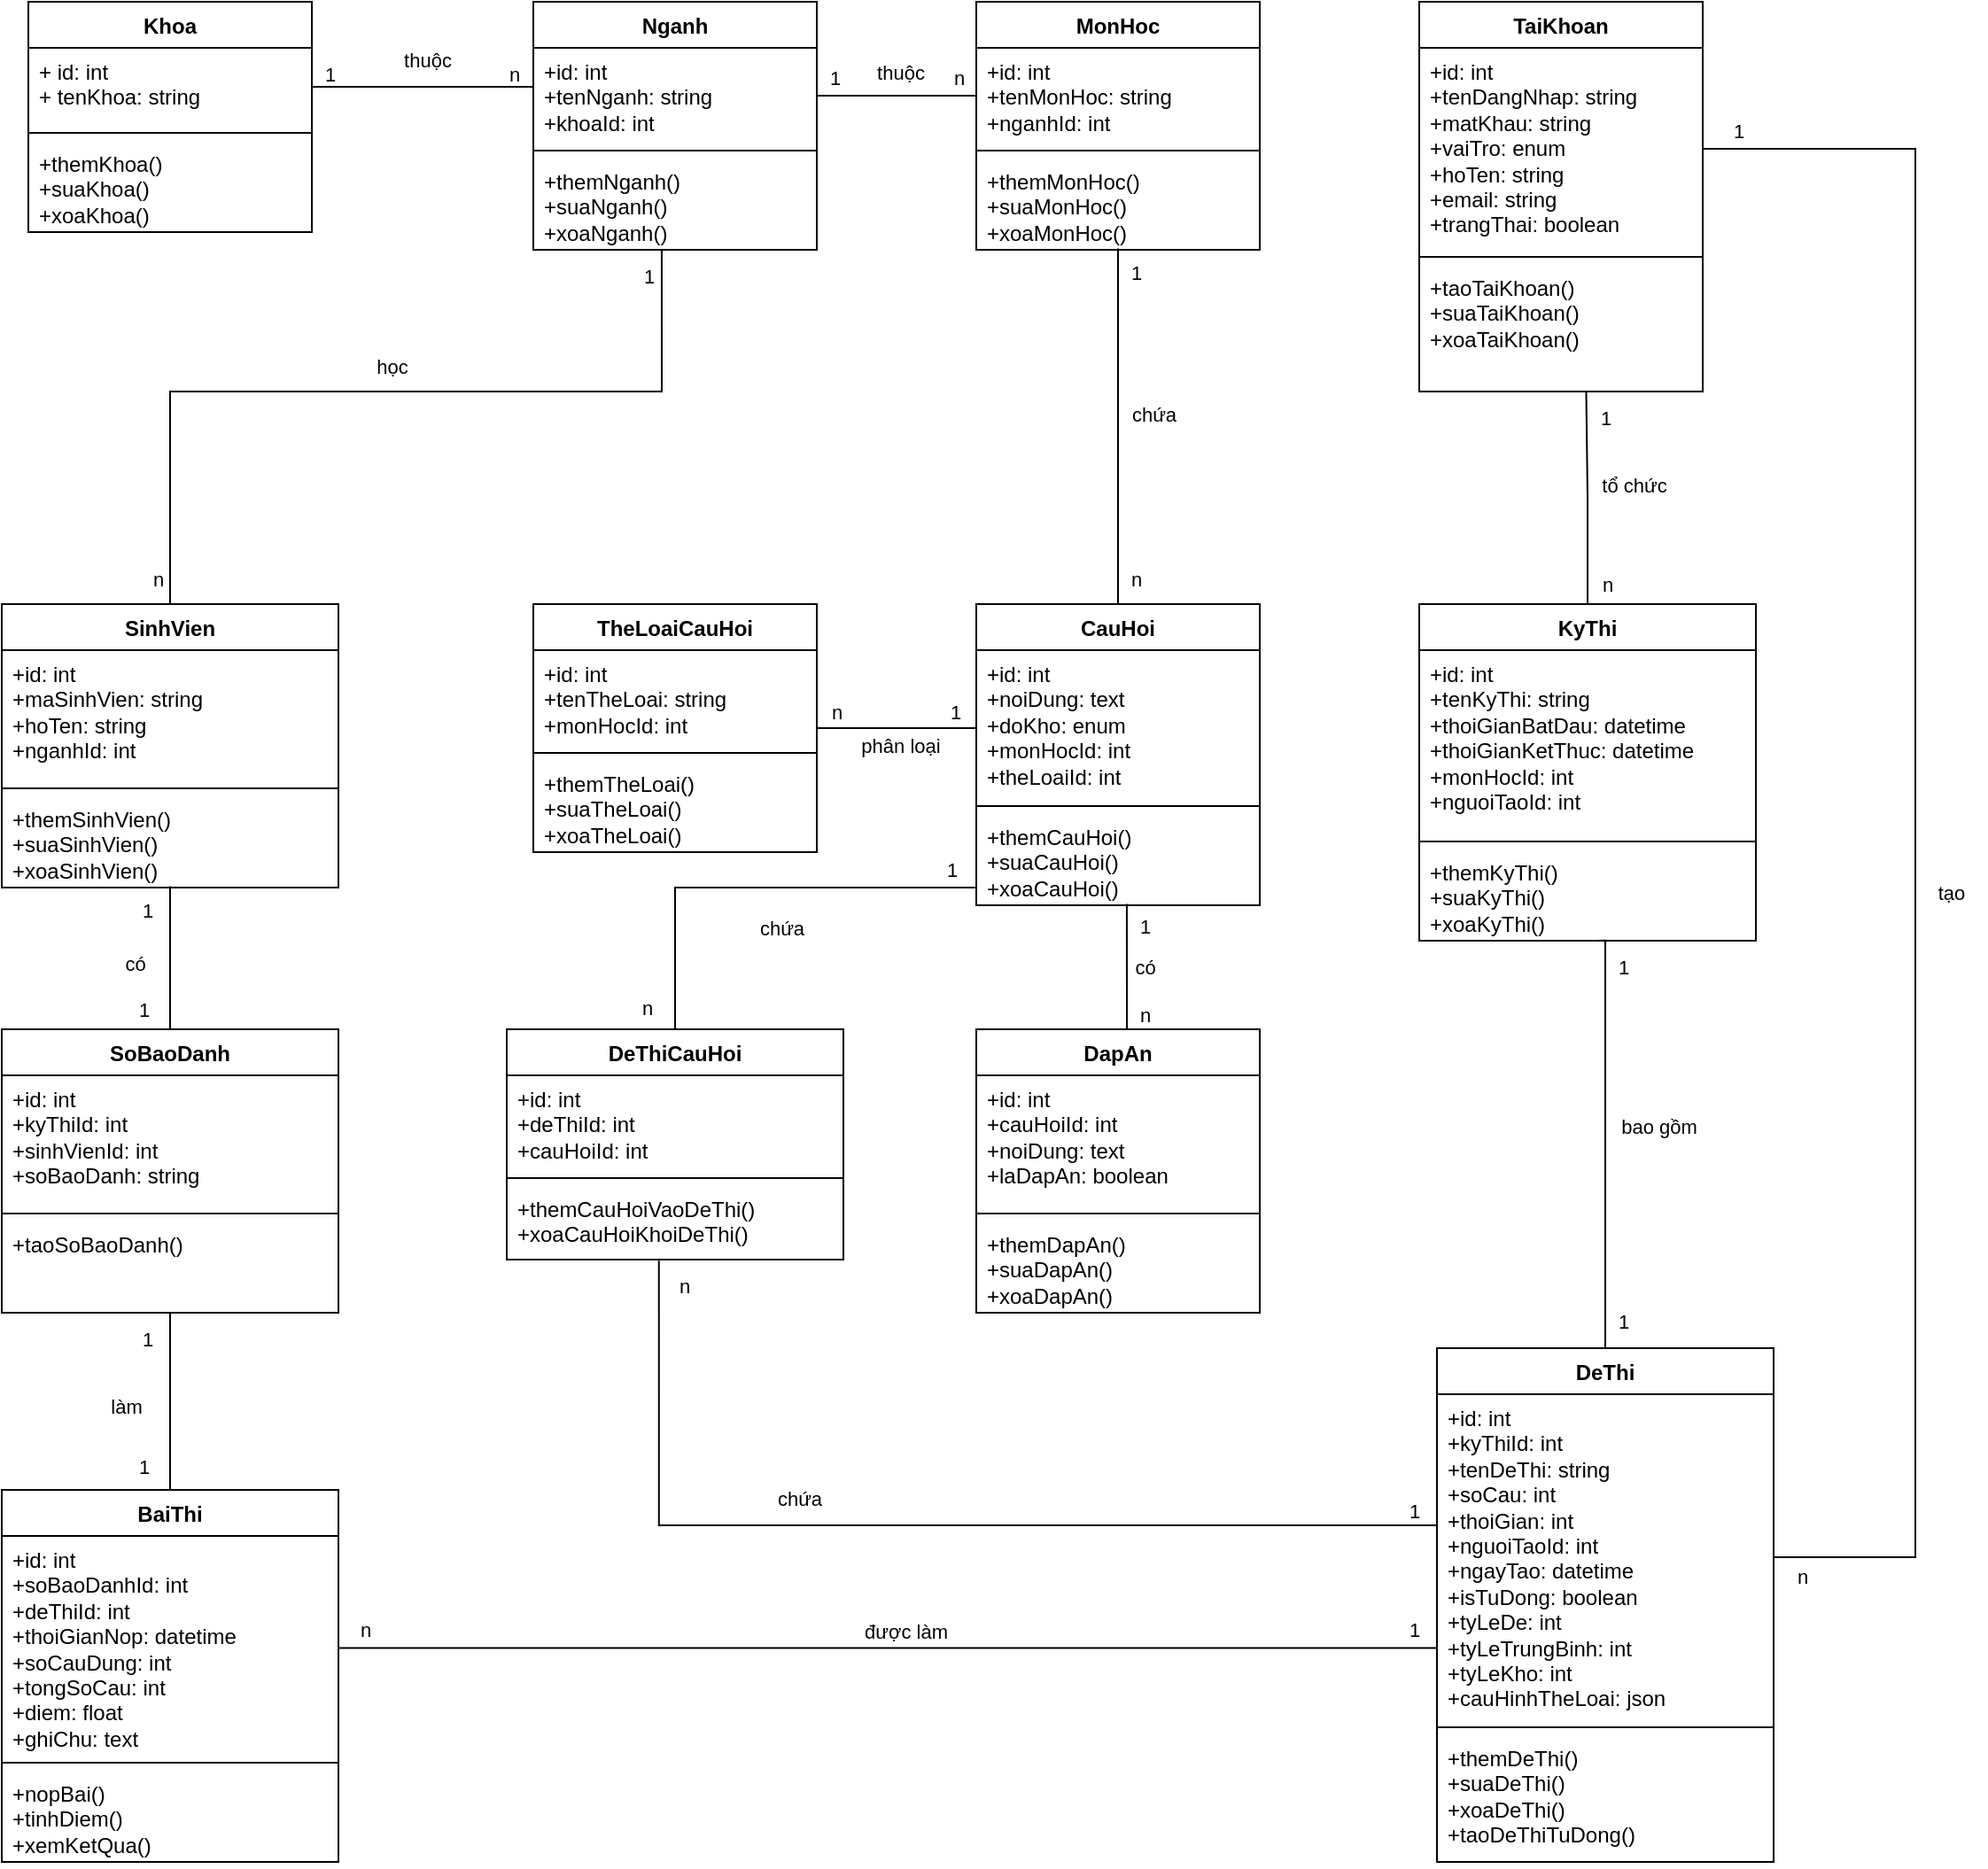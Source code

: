 <mxfile version="22.1.16" type="device">
  <diagram name="Page-1" id="21WX7-jCHHmKN9ExCH-D">
    <mxGraphModel dx="636" dy="376" grid="1" gridSize="10" guides="1" tooltips="1" connect="1" arrows="1" fold="1" page="1" pageScale="1" pageWidth="850" pageHeight="1100" math="0" shadow="0">
      <root>
        <mxCell id="0" />
        <mxCell id="1" parent="0" />
        <mxCell id="amOaetForKNVIyvXErq5-1" value="Khoa" style="swimlane;fontStyle=1;align=center;verticalAlign=top;childLayout=stackLayout;horizontal=1;startSize=26;horizontalStack=0;resizeParent=1;resizeParentMax=0;resizeLast=0;collapsible=1;marginBottom=0;whiteSpace=wrap;html=1;" parent="1" vertex="1">
          <mxGeometry x="175" y="20" width="160" height="130" as="geometry" />
        </mxCell>
        <mxCell id="amOaetForKNVIyvXErq5-2" value="&lt;div&gt;+ id: int&lt;/div&gt;&lt;div&gt;+ tenKhoa: string&lt;/div&gt;" style="text;strokeColor=none;fillColor=none;align=left;verticalAlign=top;spacingLeft=4;spacingRight=4;overflow=hidden;rotatable=0;points=[[0,0.5],[1,0.5]];portConstraint=eastwest;whiteSpace=wrap;html=1;" parent="amOaetForKNVIyvXErq5-1" vertex="1">
          <mxGeometry y="26" width="160" height="44" as="geometry" />
        </mxCell>
        <mxCell id="amOaetForKNVIyvXErq5-3" value="" style="line;strokeWidth=1;fillColor=none;align=left;verticalAlign=middle;spacingTop=-1;spacingLeft=3;spacingRight=3;rotatable=0;labelPosition=right;points=[];portConstraint=eastwest;strokeColor=inherit;" parent="amOaetForKNVIyvXErq5-1" vertex="1">
          <mxGeometry y="70" width="160" height="8" as="geometry" />
        </mxCell>
        <mxCell id="amOaetForKNVIyvXErq5-4" value="&lt;div&gt;+themKhoa()&lt;/div&gt;&lt;div&gt;+suaKhoa()&lt;/div&gt;&lt;div&gt;+xoaKhoa()&lt;/div&gt;" style="text;strokeColor=none;fillColor=none;align=left;verticalAlign=top;spacingLeft=4;spacingRight=4;overflow=hidden;rotatable=0;points=[[0,0.5],[1,0.5]];portConstraint=eastwest;whiteSpace=wrap;html=1;" parent="amOaetForKNVIyvXErq5-1" vertex="1">
          <mxGeometry y="78" width="160" height="52" as="geometry" />
        </mxCell>
        <mxCell id="amOaetForKNVIyvXErq5-9" value="Nganh" style="swimlane;fontStyle=1;align=center;verticalAlign=top;childLayout=stackLayout;horizontal=1;startSize=26;horizontalStack=0;resizeParent=1;resizeParentMax=0;resizeLast=0;collapsible=1;marginBottom=0;whiteSpace=wrap;html=1;" parent="1" vertex="1">
          <mxGeometry x="460" y="20" width="160" height="140" as="geometry" />
        </mxCell>
        <mxCell id="amOaetForKNVIyvXErq5-10" value="&lt;div&gt;+id: int&lt;/div&gt;&lt;div&gt;+tenNganh: string&lt;/div&gt;&lt;div&gt;+khoaId: int&lt;/div&gt;" style="text;strokeColor=none;fillColor=none;align=left;verticalAlign=top;spacingLeft=4;spacingRight=4;overflow=hidden;rotatable=0;points=[[0,0.5],[1,0.5]];portConstraint=eastwest;whiteSpace=wrap;html=1;" parent="amOaetForKNVIyvXErq5-9" vertex="1">
          <mxGeometry y="26" width="160" height="54" as="geometry" />
        </mxCell>
        <mxCell id="amOaetForKNVIyvXErq5-11" value="" style="line;strokeWidth=1;fillColor=none;align=left;verticalAlign=middle;spacingTop=-1;spacingLeft=3;spacingRight=3;rotatable=0;labelPosition=right;points=[];portConstraint=eastwest;strokeColor=inherit;" parent="amOaetForKNVIyvXErq5-9" vertex="1">
          <mxGeometry y="80" width="160" height="8" as="geometry" />
        </mxCell>
        <mxCell id="amOaetForKNVIyvXErq5-12" value="&lt;div&gt;+themNganh()&lt;/div&gt;&lt;div&gt;+suaNganh()&lt;/div&gt;&lt;div&gt;+xoaNganh()&lt;/div&gt;" style="text;strokeColor=none;fillColor=none;align=left;verticalAlign=top;spacingLeft=4;spacingRight=4;overflow=hidden;rotatable=0;points=[[0,0.5],[1,0.5]];portConstraint=eastwest;whiteSpace=wrap;html=1;" parent="amOaetForKNVIyvXErq5-9" vertex="1">
          <mxGeometry y="88" width="160" height="52" as="geometry" />
        </mxCell>
        <mxCell id="amOaetForKNVIyvXErq5-13" value="MonHoc" style="swimlane;fontStyle=1;align=center;verticalAlign=top;childLayout=stackLayout;horizontal=1;startSize=26;horizontalStack=0;resizeParent=1;resizeParentMax=0;resizeLast=0;collapsible=1;marginBottom=0;whiteSpace=wrap;html=1;" parent="1" vertex="1">
          <mxGeometry x="710" y="20" width="160" height="140" as="geometry" />
        </mxCell>
        <mxCell id="amOaetForKNVIyvXErq5-14" value="&lt;div&gt;+id: int&lt;/div&gt;&lt;div&gt;+tenMonHoc: string&lt;/div&gt;&lt;div&gt;+nganhId: int&lt;/div&gt;" style="text;strokeColor=none;fillColor=none;align=left;verticalAlign=top;spacingLeft=4;spacingRight=4;overflow=hidden;rotatable=0;points=[[0,0.5],[1,0.5]];portConstraint=eastwest;whiteSpace=wrap;html=1;" parent="amOaetForKNVIyvXErq5-13" vertex="1">
          <mxGeometry y="26" width="160" height="54" as="geometry" />
        </mxCell>
        <mxCell id="amOaetForKNVIyvXErq5-15" value="" style="line;strokeWidth=1;fillColor=none;align=left;verticalAlign=middle;spacingTop=-1;spacingLeft=3;spacingRight=3;rotatable=0;labelPosition=right;points=[];portConstraint=eastwest;strokeColor=inherit;" parent="amOaetForKNVIyvXErq5-13" vertex="1">
          <mxGeometry y="80" width="160" height="8" as="geometry" />
        </mxCell>
        <mxCell id="amOaetForKNVIyvXErq5-16" value="&lt;div&gt;+themMonHoc()&lt;/div&gt;&lt;div&gt;+suaMonHoc()&lt;/div&gt;&lt;div&gt;+xoaMonHoc()&lt;/div&gt;" style="text;strokeColor=none;fillColor=none;align=left;verticalAlign=top;spacingLeft=4;spacingRight=4;overflow=hidden;rotatable=0;points=[[0,0.5],[1,0.5]];portConstraint=eastwest;whiteSpace=wrap;html=1;" parent="amOaetForKNVIyvXErq5-13" vertex="1">
          <mxGeometry y="88" width="160" height="52" as="geometry" />
        </mxCell>
        <mxCell id="amOaetForKNVIyvXErq5-17" value="TaiKhoan" style="swimlane;fontStyle=1;align=center;verticalAlign=top;childLayout=stackLayout;horizontal=1;startSize=26;horizontalStack=0;resizeParent=1;resizeParentMax=0;resizeLast=0;collapsible=1;marginBottom=0;whiteSpace=wrap;html=1;" parent="1" vertex="1">
          <mxGeometry x="960" y="20" width="160" height="220" as="geometry" />
        </mxCell>
        <mxCell id="amOaetForKNVIyvXErq5-18" value="&lt;div&gt;+id: int&lt;/div&gt;&lt;div&gt;+tenDangNhap: string&lt;/div&gt;&lt;div&gt;+matKhau: string&lt;/div&gt;&lt;div&gt;+vaiTro: enum&lt;/div&gt;&lt;div&gt;+hoTen: string&lt;/div&gt;&lt;div&gt;+email: string&lt;/div&gt;&lt;div&gt;+trangThai: boolean&lt;/div&gt;" style="text;strokeColor=none;fillColor=none;align=left;verticalAlign=top;spacingLeft=4;spacingRight=4;overflow=hidden;rotatable=0;points=[[0,0.5],[1,0.5]];portConstraint=eastwest;whiteSpace=wrap;html=1;" parent="amOaetForKNVIyvXErq5-17" vertex="1">
          <mxGeometry y="26" width="160" height="114" as="geometry" />
        </mxCell>
        <mxCell id="amOaetForKNVIyvXErq5-19" value="" style="line;strokeWidth=1;fillColor=none;align=left;verticalAlign=middle;spacingTop=-1;spacingLeft=3;spacingRight=3;rotatable=0;labelPosition=right;points=[];portConstraint=eastwest;strokeColor=inherit;" parent="amOaetForKNVIyvXErq5-17" vertex="1">
          <mxGeometry y="140" width="160" height="8" as="geometry" />
        </mxCell>
        <mxCell id="amOaetForKNVIyvXErq5-20" value="&lt;div&gt;+taoTaiKhoan()&lt;/div&gt;&lt;div&gt;+suaTaiKhoan()&lt;/div&gt;&lt;div&gt;+xoaTaiKhoan()&lt;/div&gt;" style="text;strokeColor=none;fillColor=none;align=left;verticalAlign=top;spacingLeft=4;spacingRight=4;overflow=hidden;rotatable=0;points=[[0,0.5],[1,0.5]];portConstraint=eastwest;whiteSpace=wrap;html=1;" parent="amOaetForKNVIyvXErq5-17" vertex="1">
          <mxGeometry y="148" width="160" height="72" as="geometry" />
        </mxCell>
        <mxCell id="amOaetForKNVIyvXErq5-21" value="CauHoi" style="swimlane;fontStyle=1;align=center;verticalAlign=top;childLayout=stackLayout;horizontal=1;startSize=26;horizontalStack=0;resizeParent=1;resizeParentMax=0;resizeLast=0;collapsible=1;marginBottom=0;whiteSpace=wrap;html=1;" parent="1" vertex="1">
          <mxGeometry x="710" y="360" width="160" height="170" as="geometry" />
        </mxCell>
        <mxCell id="amOaetForKNVIyvXErq5-22" value="&lt;div&gt;+id: int&lt;/div&gt;&lt;div&gt;+noiDung: text&lt;/div&gt;&lt;div&gt;+doKho: enum&lt;/div&gt;&lt;div&gt;+monHocId: int&lt;/div&gt;&lt;div&gt;+theLoaiId: int&lt;/div&gt;" style="text;strokeColor=none;fillColor=none;align=left;verticalAlign=top;spacingLeft=4;spacingRight=4;overflow=hidden;rotatable=0;points=[[0,0.5],[1,0.5]];portConstraint=eastwest;whiteSpace=wrap;html=1;" parent="amOaetForKNVIyvXErq5-21" vertex="1">
          <mxGeometry y="26" width="160" height="84" as="geometry" />
        </mxCell>
        <mxCell id="amOaetForKNVIyvXErq5-23" value="" style="line;strokeWidth=1;fillColor=none;align=left;verticalAlign=middle;spacingTop=-1;spacingLeft=3;spacingRight=3;rotatable=0;labelPosition=right;points=[];portConstraint=eastwest;strokeColor=inherit;" parent="amOaetForKNVIyvXErq5-21" vertex="1">
          <mxGeometry y="110" width="160" height="8" as="geometry" />
        </mxCell>
        <mxCell id="amOaetForKNVIyvXErq5-24" value="&lt;div&gt;+themCauHoi()&lt;/div&gt;&lt;div&gt;+suaCauHoi()&lt;/div&gt;&lt;div&gt;+xoaCauHoi()&lt;/div&gt;" style="text;strokeColor=none;fillColor=none;align=left;verticalAlign=top;spacingLeft=4;spacingRight=4;overflow=hidden;rotatable=0;points=[[0,0.5],[1,0.5]];portConstraint=eastwest;whiteSpace=wrap;html=1;" parent="amOaetForKNVIyvXErq5-21" vertex="1">
          <mxGeometry y="118" width="160" height="52" as="geometry" />
        </mxCell>
        <mxCell id="amOaetForKNVIyvXErq5-64" value="" style="edgeStyle=orthogonalEdgeStyle;shape=connector;rounded=0;orthogonalLoop=1;jettySize=auto;html=1;labelBackgroundColor=default;strokeColor=default;align=center;verticalAlign=middle;fontFamily=Helvetica;fontSize=11;fontColor=default;endArrow=none;endFill=0;entryX=0.531;entryY=0.986;entryDx=0;entryDy=0;entryPerimeter=0;" parent="1" source="amOaetForKNVIyvXErq5-25" target="amOaetForKNVIyvXErq5-24" edge="1">
          <mxGeometry relative="1" as="geometry">
            <Array as="points">
              <mxPoint x="795" y="580" />
              <mxPoint x="795" y="580" />
            </Array>
          </mxGeometry>
        </mxCell>
        <mxCell id="amOaetForKNVIyvXErq5-25" value="DapAn" style="swimlane;fontStyle=1;align=center;verticalAlign=top;childLayout=stackLayout;horizontal=1;startSize=26;horizontalStack=0;resizeParent=1;resizeParentMax=0;resizeLast=0;collapsible=1;marginBottom=0;whiteSpace=wrap;html=1;" parent="1" vertex="1">
          <mxGeometry x="710" y="600" width="160" height="160" as="geometry" />
        </mxCell>
        <mxCell id="amOaetForKNVIyvXErq5-26" value="&lt;div&gt;+id: int&lt;/div&gt;&lt;div&gt;+cauHoiId: int&lt;/div&gt;&lt;div&gt;+noiDung: text&lt;/div&gt;&lt;div&gt;+laDapAn: boolean&lt;/div&gt;" style="text;strokeColor=none;fillColor=none;align=left;verticalAlign=top;spacingLeft=4;spacingRight=4;overflow=hidden;rotatable=0;points=[[0,0.5],[1,0.5]];portConstraint=eastwest;whiteSpace=wrap;html=1;" parent="amOaetForKNVIyvXErq5-25" vertex="1">
          <mxGeometry y="26" width="160" height="74" as="geometry" />
        </mxCell>
        <mxCell id="amOaetForKNVIyvXErq5-27" value="" style="line;strokeWidth=1;fillColor=none;align=left;verticalAlign=middle;spacingTop=-1;spacingLeft=3;spacingRight=3;rotatable=0;labelPosition=right;points=[];portConstraint=eastwest;strokeColor=inherit;" parent="amOaetForKNVIyvXErq5-25" vertex="1">
          <mxGeometry y="100" width="160" height="8" as="geometry" />
        </mxCell>
        <mxCell id="amOaetForKNVIyvXErq5-28" value="&lt;div&gt;+themDapAn()&lt;/div&gt;&lt;div&gt;+suaDapAn()&lt;/div&gt;&lt;div&gt;+xoaDapAn()&lt;/div&gt;" style="text;strokeColor=none;fillColor=none;align=left;verticalAlign=top;spacingLeft=4;spacingRight=4;overflow=hidden;rotatable=0;points=[[0,0.5],[1,0.5]];portConstraint=eastwest;whiteSpace=wrap;html=1;" parent="amOaetForKNVIyvXErq5-25" vertex="1">
          <mxGeometry y="108" width="160" height="52" as="geometry" />
        </mxCell>
        <mxCell id="amOaetForKNVIyvXErq5-29" value="TheLoaiCauHoi" style="swimlane;fontStyle=1;align=center;verticalAlign=top;childLayout=stackLayout;horizontal=1;startSize=26;horizontalStack=0;resizeParent=1;resizeParentMax=0;resizeLast=0;collapsible=1;marginBottom=0;whiteSpace=wrap;html=1;" parent="1" vertex="1">
          <mxGeometry x="460" y="360" width="160" height="140" as="geometry" />
        </mxCell>
        <mxCell id="amOaetForKNVIyvXErq5-30" value="&lt;div&gt;+id: int&lt;/div&gt;&lt;div&gt;+tenTheLoai: string&lt;/div&gt;&lt;div&gt;+monHocId: int&lt;/div&gt;" style="text;strokeColor=none;fillColor=none;align=left;verticalAlign=top;spacingLeft=4;spacingRight=4;overflow=hidden;rotatable=0;points=[[0,0.5],[1,0.5]];portConstraint=eastwest;whiteSpace=wrap;html=1;" parent="amOaetForKNVIyvXErq5-29" vertex="1">
          <mxGeometry y="26" width="160" height="54" as="geometry" />
        </mxCell>
        <mxCell id="amOaetForKNVIyvXErq5-31" value="" style="line;strokeWidth=1;fillColor=none;align=left;verticalAlign=middle;spacingTop=-1;spacingLeft=3;spacingRight=3;rotatable=0;labelPosition=right;points=[];portConstraint=eastwest;strokeColor=inherit;" parent="amOaetForKNVIyvXErq5-29" vertex="1">
          <mxGeometry y="80" width="160" height="8" as="geometry" />
        </mxCell>
        <mxCell id="amOaetForKNVIyvXErq5-32" value="&lt;div&gt;+themTheLoai()&lt;/div&gt;&lt;div&gt;+suaTheLoai()&lt;/div&gt;&lt;div&gt;+xoaTheLoai()&lt;/div&gt;" style="text;strokeColor=none;fillColor=none;align=left;verticalAlign=top;spacingLeft=4;spacingRight=4;overflow=hidden;rotatable=0;points=[[0,0.5],[1,0.5]];portConstraint=eastwest;whiteSpace=wrap;html=1;" parent="amOaetForKNVIyvXErq5-29" vertex="1">
          <mxGeometry y="88" width="160" height="52" as="geometry" />
        </mxCell>
        <mxCell id="amOaetForKNVIyvXErq5-33" value="KyThi" style="swimlane;fontStyle=1;align=center;verticalAlign=top;childLayout=stackLayout;horizontal=1;startSize=26;horizontalStack=0;resizeParent=1;resizeParentMax=0;resizeLast=0;collapsible=1;marginBottom=0;whiteSpace=wrap;html=1;" parent="1" vertex="1">
          <mxGeometry x="960" y="360" width="190" height="190" as="geometry" />
        </mxCell>
        <mxCell id="amOaetForKNVIyvXErq5-34" value="&lt;div&gt;+id: int&lt;/div&gt;&lt;div&gt;+tenKyThi: string&lt;/div&gt;&lt;div&gt;+thoiGianBatDau: datetime&lt;/div&gt;&lt;div&gt;+thoiGianKetThuc: datetime&lt;/div&gt;&lt;div&gt;+monHocId: int&lt;/div&gt;&lt;div&gt;+nguoiTaoId: int&lt;/div&gt;" style="text;strokeColor=none;fillColor=none;align=left;verticalAlign=top;spacingLeft=4;spacingRight=4;overflow=hidden;rotatable=0;points=[[0,0.5],[1,0.5]];portConstraint=eastwest;whiteSpace=wrap;html=1;" parent="amOaetForKNVIyvXErq5-33" vertex="1">
          <mxGeometry y="26" width="190" height="104" as="geometry" />
        </mxCell>
        <mxCell id="amOaetForKNVIyvXErq5-35" value="" style="line;strokeWidth=1;fillColor=none;align=left;verticalAlign=middle;spacingTop=-1;spacingLeft=3;spacingRight=3;rotatable=0;labelPosition=right;points=[];portConstraint=eastwest;strokeColor=inherit;" parent="amOaetForKNVIyvXErq5-33" vertex="1">
          <mxGeometry y="130" width="190" height="8" as="geometry" />
        </mxCell>
        <mxCell id="amOaetForKNVIyvXErq5-36" value="&lt;div&gt;+themKyThi()&lt;/div&gt;&lt;div&gt;+suaKyThi()&lt;/div&gt;&lt;div&gt;+xoaKyThi()&lt;/div&gt;" style="text;strokeColor=none;fillColor=none;align=left;verticalAlign=top;spacingLeft=4;spacingRight=4;overflow=hidden;rotatable=0;points=[[0,0.5],[1,0.5]];portConstraint=eastwest;whiteSpace=wrap;html=1;" parent="amOaetForKNVIyvXErq5-33" vertex="1">
          <mxGeometry y="138" width="190" height="52" as="geometry" />
        </mxCell>
        <mxCell id="amOaetForKNVIyvXErq5-37" value="DeThi" style="swimlane;fontStyle=1;align=center;verticalAlign=top;childLayout=stackLayout;horizontal=1;startSize=26;horizontalStack=0;resizeParent=1;resizeParentMax=0;resizeLast=0;collapsible=1;marginBottom=0;whiteSpace=wrap;html=1;" parent="1" vertex="1">
          <mxGeometry x="970" y="780" width="190" height="290" as="geometry" />
        </mxCell>
        <mxCell id="amOaetForKNVIyvXErq5-38" value="&lt;div&gt;+id: int&lt;/div&gt;&lt;div&gt;+kyThiId: int&lt;/div&gt;&lt;div&gt;+tenDeThi: string&lt;/div&gt;&lt;div&gt;+soCau: int&lt;/div&gt;&lt;div&gt;+thoiGian: int&lt;/div&gt;&lt;div&gt;+nguoiTaoId: int&lt;/div&gt;&lt;div&gt;+ngayTao: datetime&lt;/div&gt;&lt;div&gt;+isTuDong: boolean&lt;/div&gt;&lt;div&gt;+tyLeDe: int&lt;/div&gt;&lt;div&gt;+tyLeTrungBinh: int&lt;/div&gt;&lt;div&gt;+tyLeKho: int&lt;/div&gt;&lt;div&gt;+cauHinhTheLoai: json&lt;/div&gt;" style="text;strokeColor=none;fillColor=none;align=left;verticalAlign=top;spacingLeft=4;spacingRight=4;overflow=hidden;rotatable=0;points=[[0,0.5],[1,0.5]];portConstraint=eastwest;whiteSpace=wrap;html=1;" parent="amOaetForKNVIyvXErq5-37" vertex="1">
          <mxGeometry y="26" width="190" height="184" as="geometry" />
        </mxCell>
        <mxCell id="amOaetForKNVIyvXErq5-39" value="" style="line;strokeWidth=1;fillColor=none;align=left;verticalAlign=middle;spacingTop=-1;spacingLeft=3;spacingRight=3;rotatable=0;labelPosition=right;points=[];portConstraint=eastwest;strokeColor=inherit;" parent="amOaetForKNVIyvXErq5-37" vertex="1">
          <mxGeometry y="210" width="190" height="8" as="geometry" />
        </mxCell>
        <mxCell id="amOaetForKNVIyvXErq5-40" value="&lt;div&gt;+themDeThi()&lt;/div&gt;&lt;div&gt;+suaDeThi()&lt;/div&gt;&lt;div&gt;+xoaDeThi()&lt;/div&gt;&lt;div&gt;+taoDeThiTuDong()&lt;/div&gt;" style="text;strokeColor=none;fillColor=none;align=left;verticalAlign=top;spacingLeft=4;spacingRight=4;overflow=hidden;rotatable=0;points=[[0,0.5],[1,0.5]];portConstraint=eastwest;whiteSpace=wrap;html=1;" parent="amOaetForKNVIyvXErq5-37" vertex="1">
          <mxGeometry y="218" width="190" height="72" as="geometry" />
        </mxCell>
        <mxCell id="amOaetForKNVIyvXErq5-69" style="edgeStyle=orthogonalEdgeStyle;shape=connector;rounded=0;orthogonalLoop=1;jettySize=auto;html=1;entryX=-0.004;entryY=0.808;entryDx=0;entryDy=0;labelBackgroundColor=default;strokeColor=default;align=center;verticalAlign=middle;fontFamily=Helvetica;fontSize=11;fontColor=default;endArrow=none;endFill=0;entryPerimeter=0;" parent="1" source="amOaetForKNVIyvXErq5-41" target="amOaetForKNVIyvXErq5-24" edge="1">
          <mxGeometry relative="1" as="geometry">
            <Array as="points">
              <mxPoint x="540" y="520" />
            </Array>
          </mxGeometry>
        </mxCell>
        <mxCell id="amOaetForKNVIyvXErq5-41" value="DeThiCauHoi" style="swimlane;fontStyle=1;align=center;verticalAlign=top;childLayout=stackLayout;horizontal=1;startSize=26;horizontalStack=0;resizeParent=1;resizeParentMax=0;resizeLast=0;collapsible=1;marginBottom=0;whiteSpace=wrap;html=1;" parent="1" vertex="1">
          <mxGeometry x="445" y="600" width="190" height="130" as="geometry" />
        </mxCell>
        <mxCell id="amOaetForKNVIyvXErq5-42" value="&lt;div&gt;+id: int&lt;/div&gt;&lt;div&gt;+deThiId: int&lt;/div&gt;&lt;div&gt;+cauHoiId: int&lt;/div&gt;" style="text;strokeColor=none;fillColor=none;align=left;verticalAlign=top;spacingLeft=4;spacingRight=4;overflow=hidden;rotatable=0;points=[[0,0.5],[1,0.5]];portConstraint=eastwest;whiteSpace=wrap;html=1;" parent="amOaetForKNVIyvXErq5-41" vertex="1">
          <mxGeometry y="26" width="190" height="54" as="geometry" />
        </mxCell>
        <mxCell id="amOaetForKNVIyvXErq5-43" value="" style="line;strokeWidth=1;fillColor=none;align=left;verticalAlign=middle;spacingTop=-1;spacingLeft=3;spacingRight=3;rotatable=0;labelPosition=right;points=[];portConstraint=eastwest;strokeColor=inherit;" parent="amOaetForKNVIyvXErq5-41" vertex="1">
          <mxGeometry y="80" width="190" height="8" as="geometry" />
        </mxCell>
        <mxCell id="amOaetForKNVIyvXErq5-44" value="&lt;div&gt;+themCauHoiVaoDeThi()&lt;/div&gt;&lt;div&gt;+xoaCauHoiKhoiDeThi()&lt;/div&gt;" style="text;strokeColor=none;fillColor=none;align=left;verticalAlign=top;spacingLeft=4;spacingRight=4;overflow=hidden;rotatable=0;points=[[0,0.5],[1,0.5]];portConstraint=eastwest;whiteSpace=wrap;html=1;" parent="amOaetForKNVIyvXErq5-41" vertex="1">
          <mxGeometry y="88" width="190" height="42" as="geometry" />
        </mxCell>
        <mxCell id="amOaetForKNVIyvXErq5-45" value="SinhVien" style="swimlane;fontStyle=1;align=center;verticalAlign=top;childLayout=stackLayout;horizontal=1;startSize=26;horizontalStack=0;resizeParent=1;resizeParentMax=0;resizeLast=0;collapsible=1;marginBottom=0;whiteSpace=wrap;html=1;" parent="1" vertex="1">
          <mxGeometry x="160" y="360" width="190" height="160" as="geometry" />
        </mxCell>
        <mxCell id="amOaetForKNVIyvXErq5-46" value="&lt;div&gt;+id: int&lt;/div&gt;&lt;div&gt;+maSinhVien: string&lt;/div&gt;&lt;div&gt;+hoTen: string&lt;/div&gt;&lt;div&gt;+nganhId: int&lt;/div&gt;" style="text;strokeColor=none;fillColor=none;align=left;verticalAlign=top;spacingLeft=4;spacingRight=4;overflow=hidden;rotatable=0;points=[[0,0.5],[1,0.5]];portConstraint=eastwest;whiteSpace=wrap;html=1;" parent="amOaetForKNVIyvXErq5-45" vertex="1">
          <mxGeometry y="26" width="190" height="74" as="geometry" />
        </mxCell>
        <mxCell id="amOaetForKNVIyvXErq5-47" value="" style="line;strokeWidth=1;fillColor=none;align=left;verticalAlign=middle;spacingTop=-1;spacingLeft=3;spacingRight=3;rotatable=0;labelPosition=right;points=[];portConstraint=eastwest;strokeColor=inherit;" parent="amOaetForKNVIyvXErq5-45" vertex="1">
          <mxGeometry y="100" width="190" height="8" as="geometry" />
        </mxCell>
        <mxCell id="amOaetForKNVIyvXErq5-48" value="&lt;div&gt;+themSinhVien()&lt;/div&gt;&lt;div&gt;+suaSinhVien()&lt;/div&gt;&lt;div&gt;+xoaSinhVien()&lt;/div&gt;" style="text;strokeColor=none;fillColor=none;align=left;verticalAlign=top;spacingLeft=4;spacingRight=4;overflow=hidden;rotatable=0;points=[[0,0.5],[1,0.5]];portConstraint=eastwest;whiteSpace=wrap;html=1;" parent="amOaetForKNVIyvXErq5-45" vertex="1">
          <mxGeometry y="108" width="190" height="52" as="geometry" />
        </mxCell>
        <mxCell id="amOaetForKNVIyvXErq5-49" value="SoBaoDanh" style="swimlane;fontStyle=1;align=center;verticalAlign=top;childLayout=stackLayout;horizontal=1;startSize=26;horizontalStack=0;resizeParent=1;resizeParentMax=0;resizeLast=0;collapsible=1;marginBottom=0;whiteSpace=wrap;html=1;" parent="1" vertex="1">
          <mxGeometry x="160" y="600" width="190" height="160" as="geometry" />
        </mxCell>
        <mxCell id="amOaetForKNVIyvXErq5-50" value="&lt;div&gt;+id: int&lt;/div&gt;&lt;div&gt;+kyThiId: int&lt;/div&gt;&lt;div&gt;+sinhVienId: int&lt;/div&gt;&lt;div&gt;+soBaoDanh: string&lt;/div&gt;" style="text;strokeColor=none;fillColor=none;align=left;verticalAlign=top;spacingLeft=4;spacingRight=4;overflow=hidden;rotatable=0;points=[[0,0.5],[1,0.5]];portConstraint=eastwest;whiteSpace=wrap;html=1;" parent="amOaetForKNVIyvXErq5-49" vertex="1">
          <mxGeometry y="26" width="190" height="74" as="geometry" />
        </mxCell>
        <mxCell id="amOaetForKNVIyvXErq5-51" value="" style="line;strokeWidth=1;fillColor=none;align=left;verticalAlign=middle;spacingTop=-1;spacingLeft=3;spacingRight=3;rotatable=0;labelPosition=right;points=[];portConstraint=eastwest;strokeColor=inherit;" parent="amOaetForKNVIyvXErq5-49" vertex="1">
          <mxGeometry y="100" width="190" height="8" as="geometry" />
        </mxCell>
        <mxCell id="amOaetForKNVIyvXErq5-52" value="&lt;div&gt;+taoSoBaoDanh()&lt;/div&gt;" style="text;strokeColor=none;fillColor=none;align=left;verticalAlign=top;spacingLeft=4;spacingRight=4;overflow=hidden;rotatable=0;points=[[0,0.5],[1,0.5]];portConstraint=eastwest;whiteSpace=wrap;html=1;" parent="amOaetForKNVIyvXErq5-49" vertex="1">
          <mxGeometry y="108" width="190" height="52" as="geometry" />
        </mxCell>
        <mxCell id="amOaetForKNVIyvXErq5-53" value="BaiThi" style="swimlane;fontStyle=1;align=center;verticalAlign=top;childLayout=stackLayout;horizontal=1;startSize=26;horizontalStack=0;resizeParent=1;resizeParentMax=0;resizeLast=0;collapsible=1;marginBottom=0;whiteSpace=wrap;html=1;" parent="1" vertex="1">
          <mxGeometry x="160" y="860" width="190" height="210" as="geometry" />
        </mxCell>
        <mxCell id="amOaetForKNVIyvXErq5-54" value="&lt;div&gt;+id: int&lt;/div&gt;&lt;div&gt;+soBaoDanhId: int&lt;/div&gt;&lt;div&gt;+deThiId: int&lt;/div&gt;&lt;div&gt;+thoiGianNop: datetime&lt;/div&gt;&lt;div&gt;+soCauDung: int&lt;/div&gt;&lt;div&gt;+tongSoCau: int&lt;/div&gt;&lt;div&gt;+diem: float&lt;/div&gt;&lt;div&gt;+ghiChu: text&lt;/div&gt;" style="text;strokeColor=none;fillColor=none;align=left;verticalAlign=top;spacingLeft=4;spacingRight=4;overflow=hidden;rotatable=0;points=[[0,0.5],[1,0.5]];portConstraint=eastwest;whiteSpace=wrap;html=1;" parent="amOaetForKNVIyvXErq5-53" vertex="1">
          <mxGeometry y="26" width="190" height="124" as="geometry" />
        </mxCell>
        <mxCell id="amOaetForKNVIyvXErq5-55" value="" style="line;strokeWidth=1;fillColor=none;align=left;verticalAlign=middle;spacingTop=-1;spacingLeft=3;spacingRight=3;rotatable=0;labelPosition=right;points=[];portConstraint=eastwest;strokeColor=inherit;" parent="amOaetForKNVIyvXErq5-53" vertex="1">
          <mxGeometry y="150" width="190" height="8" as="geometry" />
        </mxCell>
        <mxCell id="amOaetForKNVIyvXErq5-56" value="&lt;div&gt;+nopBai()&lt;/div&gt;&lt;div&gt;+tinhDiem()&lt;/div&gt;&lt;div&gt;+xemKetQua()&lt;/div&gt;" style="text;strokeColor=none;fillColor=none;align=left;verticalAlign=top;spacingLeft=4;spacingRight=4;overflow=hidden;rotatable=0;points=[[0,0.5],[1,0.5]];portConstraint=eastwest;whiteSpace=wrap;html=1;" parent="amOaetForKNVIyvXErq5-53" vertex="1">
          <mxGeometry y="158" width="190" height="52" as="geometry" />
        </mxCell>
        <mxCell id="amOaetForKNVIyvXErq5-57" style="edgeStyle=orthogonalEdgeStyle;rounded=0;orthogonalLoop=1;jettySize=auto;html=1;endArrow=none;endFill=0;" parent="1" source="amOaetForKNVIyvXErq5-2" edge="1">
          <mxGeometry relative="1" as="geometry">
            <mxPoint x="460" y="68" as="targetPoint" />
            <Array as="points">
              <mxPoint x="460" y="68" />
            </Array>
          </mxGeometry>
        </mxCell>
        <mxCell id="amOaetForKNVIyvXErq5-58" style="edgeStyle=orthogonalEdgeStyle;rounded=0;orthogonalLoop=1;jettySize=auto;html=1;entryX=0;entryY=0.5;entryDx=0;entryDy=0;endArrow=none;endFill=0;" parent="1" source="amOaetForKNVIyvXErq5-10" target="amOaetForKNVIyvXErq5-14" edge="1">
          <mxGeometry relative="1" as="geometry" />
        </mxCell>
        <mxCell id="amOaetForKNVIyvXErq5-60" style="edgeStyle=orthogonalEdgeStyle;shape=connector;rounded=0;orthogonalLoop=1;jettySize=auto;html=1;entryX=0.589;entryY=1.005;entryDx=0;entryDy=0;entryPerimeter=0;labelBackgroundColor=default;strokeColor=default;align=center;verticalAlign=middle;fontFamily=Helvetica;fontSize=11;fontColor=default;endArrow=none;endFill=0;" parent="1" source="amOaetForKNVIyvXErq5-33" target="amOaetForKNVIyvXErq5-20" edge="1">
          <mxGeometry relative="1" as="geometry" />
        </mxCell>
        <mxCell id="amOaetForKNVIyvXErq5-61" style="edgeStyle=orthogonalEdgeStyle;shape=connector;rounded=0;orthogonalLoop=1;jettySize=auto;html=1;entryX=0.494;entryY=0.986;entryDx=0;entryDy=0;entryPerimeter=0;labelBackgroundColor=default;strokeColor=default;align=center;verticalAlign=middle;fontFamily=Helvetica;fontSize=11;fontColor=default;endArrow=none;endFill=0;" parent="1" source="amOaetForKNVIyvXErq5-21" target="amOaetForKNVIyvXErq5-16" edge="1">
          <mxGeometry relative="1" as="geometry">
            <Array as="points">
              <mxPoint x="790" y="159" />
            </Array>
          </mxGeometry>
        </mxCell>
        <mxCell id="amOaetForKNVIyvXErq5-62" value="" style="edgeStyle=orthogonalEdgeStyle;shape=connector;rounded=0;orthogonalLoop=1;jettySize=auto;html=1;labelBackgroundColor=default;strokeColor=default;align=center;verticalAlign=middle;fontFamily=Helvetica;fontSize=11;fontColor=default;endArrow=none;endFill=0;" parent="1" source="amOaetForKNVIyvXErq5-30" target="amOaetForKNVIyvXErq5-22" edge="1">
          <mxGeometry relative="1" as="geometry">
            <Array as="points">
              <mxPoint x="690" y="430" />
              <mxPoint x="690" y="430" />
            </Array>
          </mxGeometry>
        </mxCell>
        <mxCell id="amOaetForKNVIyvXErq5-63" style="edgeStyle=orthogonalEdgeStyle;shape=connector;rounded=0;orthogonalLoop=1;jettySize=auto;html=1;entryX=0.5;entryY=0.986;entryDx=0;entryDy=0;entryPerimeter=0;labelBackgroundColor=default;strokeColor=default;align=center;verticalAlign=middle;fontFamily=Helvetica;fontSize=11;fontColor=default;endArrow=none;endFill=0;" parent="1" source="amOaetForKNVIyvXErq5-49" target="amOaetForKNVIyvXErq5-48" edge="1">
          <mxGeometry relative="1" as="geometry" />
        </mxCell>
        <mxCell id="amOaetForKNVIyvXErq5-66" style="edgeStyle=orthogonalEdgeStyle;shape=connector;rounded=0;orthogonalLoop=1;jettySize=auto;html=1;entryX=0.5;entryY=1;entryDx=0;entryDy=0;entryPerimeter=0;labelBackgroundColor=default;strokeColor=default;align=center;verticalAlign=middle;fontFamily=Helvetica;fontSize=11;fontColor=default;endArrow=none;endFill=0;" parent="1" source="amOaetForKNVIyvXErq5-53" target="amOaetForKNVIyvXErq5-52" edge="1">
          <mxGeometry relative="1" as="geometry" />
        </mxCell>
        <mxCell id="amOaetForKNVIyvXErq5-67" style="edgeStyle=orthogonalEdgeStyle;shape=connector;rounded=0;orthogonalLoop=1;jettySize=auto;html=1;entryX=0.001;entryY=0.779;entryDx=0;entryDy=0;entryPerimeter=0;labelBackgroundColor=default;strokeColor=default;align=center;verticalAlign=middle;fontFamily=Helvetica;fontSize=11;fontColor=default;endArrow=none;endFill=0;" parent="1" source="amOaetForKNVIyvXErq5-54" target="amOaetForKNVIyvXErq5-38" edge="1">
          <mxGeometry relative="1" as="geometry">
            <Array as="points">
              <mxPoint x="970" y="950" />
            </Array>
          </mxGeometry>
        </mxCell>
        <mxCell id="amOaetForKNVIyvXErq5-70" style="edgeStyle=orthogonalEdgeStyle;shape=connector;rounded=0;orthogonalLoop=1;jettySize=auto;html=1;entryX=0.453;entryY=1.01;entryDx=0;entryDy=0;entryPerimeter=0;labelBackgroundColor=default;strokeColor=default;align=center;verticalAlign=middle;fontFamily=Helvetica;fontSize=11;fontColor=default;endArrow=none;endFill=0;" parent="1" source="amOaetForKNVIyvXErq5-45" target="amOaetForKNVIyvXErq5-12" edge="1">
          <mxGeometry relative="1" as="geometry">
            <Array as="points">
              <mxPoint x="255" y="240" />
              <mxPoint x="533" y="240" />
            </Array>
          </mxGeometry>
        </mxCell>
        <mxCell id="amOaetForKNVIyvXErq5-72" style="edgeStyle=orthogonalEdgeStyle;shape=connector;rounded=0;orthogonalLoop=1;jettySize=auto;html=1;entryX=0.526;entryY=0.999;entryDx=0;entryDy=0;entryPerimeter=0;labelBackgroundColor=default;strokeColor=default;align=center;verticalAlign=middle;fontFamily=Helvetica;fontSize=11;fontColor=default;endArrow=none;endFill=0;" parent="1" source="amOaetForKNVIyvXErq5-37" target="amOaetForKNVIyvXErq5-36" edge="1">
          <mxGeometry relative="1" as="geometry">
            <Array as="points">
              <mxPoint x="1065" y="550" />
            </Array>
          </mxGeometry>
        </mxCell>
        <mxCell id="amOaetForKNVIyvXErq5-73" style="edgeStyle=orthogonalEdgeStyle;shape=connector;rounded=0;orthogonalLoop=1;jettySize=auto;html=1;entryX=1;entryY=0.5;entryDx=0;entryDy=0;labelBackgroundColor=default;strokeColor=default;align=center;verticalAlign=middle;fontFamily=Helvetica;fontSize=11;fontColor=default;endArrow=none;endFill=0;" parent="1" source="amOaetForKNVIyvXErq5-18" target="amOaetForKNVIyvXErq5-38" edge="1">
          <mxGeometry relative="1" as="geometry">
            <Array as="points">
              <mxPoint x="1240" y="103" />
              <mxPoint x="1240" y="898" />
            </Array>
          </mxGeometry>
        </mxCell>
        <mxCell id="amOaetForKNVIyvXErq5-74" value="1" style="text;html=1;align=center;verticalAlign=middle;resizable=0;points=[];autosize=1;strokeColor=none;fillColor=none;fontSize=11;fontFamily=Helvetica;fontColor=default;" parent="1" vertex="1">
          <mxGeometry x="330" y="46" width="30" height="30" as="geometry" />
        </mxCell>
        <mxCell id="amOaetForKNVIyvXErq5-75" value="n" style="text;html=1;align=center;verticalAlign=middle;resizable=0;points=[];autosize=1;strokeColor=none;fillColor=none;fontSize=11;fontFamily=Helvetica;fontColor=default;" parent="1" vertex="1">
          <mxGeometry x="434" y="46" width="30" height="30" as="geometry" />
        </mxCell>
        <mxCell id="amOaetForKNVIyvXErq5-76" value="thuộc" style="text;html=1;align=center;verticalAlign=middle;resizable=0;points=[];autosize=1;strokeColor=none;fillColor=none;fontSize=11;fontFamily=Helvetica;fontColor=default;" parent="1" vertex="1">
          <mxGeometry x="375" y="38" width="50" height="30" as="geometry" />
        </mxCell>
        <mxCell id="amOaetForKNVIyvXErq5-77" value="1" style="text;html=1;align=center;verticalAlign=middle;resizable=0;points=[];autosize=1;strokeColor=none;fillColor=none;fontSize=11;fontFamily=Helvetica;fontColor=default;" parent="1" vertex="1">
          <mxGeometry x="615" y="48" width="30" height="30" as="geometry" />
        </mxCell>
        <mxCell id="amOaetForKNVIyvXErq5-78" value="n" style="text;html=1;align=center;verticalAlign=middle;resizable=0;points=[];autosize=1;strokeColor=none;fillColor=none;fontSize=11;fontFamily=Helvetica;fontColor=default;" parent="1" vertex="1">
          <mxGeometry x="685" y="48" width="30" height="30" as="geometry" />
        </mxCell>
        <mxCell id="amOaetForKNVIyvXErq5-79" value="thuộc" style="text;html=1;align=center;verticalAlign=middle;resizable=0;points=[];autosize=1;strokeColor=none;fillColor=none;fontSize=11;fontFamily=Helvetica;fontColor=default;" parent="1" vertex="1">
          <mxGeometry x="642" y="45" width="50" height="30" as="geometry" />
        </mxCell>
        <mxCell id="amOaetForKNVIyvXErq5-80" value="1" style="text;html=1;align=center;verticalAlign=middle;resizable=0;points=[];autosize=1;strokeColor=none;fillColor=none;fontSize=11;fontFamily=Helvetica;fontColor=default;" parent="1" vertex="1">
          <mxGeometry x="510" y="160" width="30" height="30" as="geometry" />
        </mxCell>
        <mxCell id="amOaetForKNVIyvXErq5-81" value="n" style="text;html=1;align=center;verticalAlign=middle;resizable=0;points=[];autosize=1;strokeColor=none;fillColor=none;fontSize=11;fontFamily=Helvetica;fontColor=default;" parent="1" vertex="1">
          <mxGeometry x="233" y="331" width="30" height="30" as="geometry" />
        </mxCell>
        <mxCell id="amOaetForKNVIyvXErq5-82" value="học" style="text;html=1;align=center;verticalAlign=middle;resizable=0;points=[];autosize=1;strokeColor=none;fillColor=none;fontSize=11;fontFamily=Helvetica;fontColor=default;" parent="1" vertex="1">
          <mxGeometry x="360" y="211" width="40" height="30" as="geometry" />
        </mxCell>
        <mxCell id="amOaetForKNVIyvXErq5-83" value="1" style="text;html=1;align=center;verticalAlign=middle;resizable=0;points=[];autosize=1;strokeColor=none;fillColor=none;fontSize=11;fontFamily=Helvetica;fontColor=default;" parent="1" vertex="1">
          <mxGeometry x="1050" y="240" width="30" height="30" as="geometry" />
        </mxCell>
        <mxCell id="amOaetForKNVIyvXErq5-84" value="n" style="text;html=1;align=center;verticalAlign=middle;resizable=0;points=[];autosize=1;strokeColor=none;fillColor=none;fontSize=11;fontFamily=Helvetica;fontColor=default;" parent="1" vertex="1">
          <mxGeometry x="1051" y="334" width="30" height="30" as="geometry" />
        </mxCell>
        <mxCell id="amOaetForKNVIyvXErq5-85" value="tổ chức" style="text;html=1;align=center;verticalAlign=middle;resizable=0;points=[];autosize=1;strokeColor=none;fillColor=none;fontSize=11;fontFamily=Helvetica;fontColor=default;" parent="1" vertex="1">
          <mxGeometry x="1051" y="278" width="60" height="30" as="geometry" />
        </mxCell>
        <mxCell id="amOaetForKNVIyvXErq5-86" value="1" style="text;html=1;align=center;verticalAlign=middle;resizable=0;points=[];autosize=1;strokeColor=none;fillColor=none;fontSize=11;fontFamily=Helvetica;fontColor=default;" parent="1" vertex="1">
          <mxGeometry x="1125" y="78" width="30" height="30" as="geometry" />
        </mxCell>
        <mxCell id="amOaetForKNVIyvXErq5-87" value="n" style="text;html=1;align=center;verticalAlign=middle;resizable=0;points=[];autosize=1;strokeColor=none;fillColor=none;fontSize=11;fontFamily=Helvetica;fontColor=default;" parent="1" vertex="1">
          <mxGeometry x="1161" y="894" width="30" height="30" as="geometry" />
        </mxCell>
        <mxCell id="amOaetForKNVIyvXErq5-88" value="tạo" style="text;html=1;align=center;verticalAlign=middle;resizable=0;points=[];autosize=1;strokeColor=none;fillColor=none;fontSize=11;fontFamily=Helvetica;fontColor=default;" parent="1" vertex="1">
          <mxGeometry x="1240" y="508" width="40" height="30" as="geometry" />
        </mxCell>
        <mxCell id="amOaetForKNVIyvXErq5-89" value="1" style="text;html=1;align=center;verticalAlign=middle;resizable=0;points=[];autosize=1;strokeColor=none;fillColor=none;fontSize=11;fontFamily=Helvetica;fontColor=default;" parent="1" vertex="1">
          <mxGeometry x="1060" y="550" width="30" height="30" as="geometry" />
        </mxCell>
        <mxCell id="amOaetForKNVIyvXErq5-90" value="1" style="text;html=1;align=center;verticalAlign=middle;resizable=0;points=[];autosize=1;strokeColor=none;fillColor=none;fontSize=11;fontFamily=Helvetica;fontColor=default;" parent="1" vertex="1">
          <mxGeometry x="1060" y="750" width="30" height="30" as="geometry" />
        </mxCell>
        <mxCell id="amOaetForKNVIyvXErq5-91" value="bao gồm" style="text;html=1;align=center;verticalAlign=middle;resizable=0;points=[];autosize=1;strokeColor=none;fillColor=none;fontSize=11;fontFamily=Helvetica;fontColor=default;" parent="1" vertex="1">
          <mxGeometry x="1060" y="640" width="70" height="30" as="geometry" />
        </mxCell>
        <mxCell id="amOaetForKNVIyvXErq5-92" value="1" style="text;html=1;align=center;verticalAlign=middle;resizable=0;points=[];autosize=1;strokeColor=none;fillColor=none;fontSize=11;fontFamily=Helvetica;fontColor=default;" parent="1" vertex="1">
          <mxGeometry x="227" y="518" width="30" height="30" as="geometry" />
        </mxCell>
        <mxCell id="amOaetForKNVIyvXErq5-93" value="1" style="text;html=1;align=center;verticalAlign=middle;resizable=0;points=[];autosize=1;strokeColor=none;fillColor=none;fontSize=11;fontFamily=Helvetica;fontColor=default;" parent="1" vertex="1">
          <mxGeometry x="225" y="574" width="30" height="30" as="geometry" />
        </mxCell>
        <mxCell id="amOaetForKNVIyvXErq5-94" value="có" style="text;html=1;align=center;verticalAlign=middle;resizable=0;points=[];autosize=1;strokeColor=none;fillColor=none;fontSize=11;fontFamily=Helvetica;fontColor=default;" parent="1" vertex="1">
          <mxGeometry x="215" y="548" width="40" height="30" as="geometry" />
        </mxCell>
        <mxCell id="amOaetForKNVIyvXErq5-95" value="1" style="text;html=1;align=center;verticalAlign=middle;resizable=0;points=[];autosize=1;strokeColor=none;fillColor=none;fontSize=11;fontFamily=Helvetica;fontColor=default;" parent="1" vertex="1">
          <mxGeometry x="227" y="760" width="30" height="30" as="geometry" />
        </mxCell>
        <mxCell id="amOaetForKNVIyvXErq5-96" value="1" style="text;html=1;align=center;verticalAlign=middle;resizable=0;points=[];autosize=1;strokeColor=none;fillColor=none;fontSize=11;fontFamily=Helvetica;fontColor=default;" parent="1" vertex="1">
          <mxGeometry x="225" y="832" width="30" height="30" as="geometry" />
        </mxCell>
        <mxCell id="amOaetForKNVIyvXErq5-97" value="làm" style="text;html=1;align=center;verticalAlign=middle;resizable=0;points=[];autosize=1;strokeColor=none;fillColor=none;fontSize=11;fontFamily=Helvetica;fontColor=default;" parent="1" vertex="1">
          <mxGeometry x="210" y="798" width="40" height="30" as="geometry" />
        </mxCell>
        <mxCell id="amOaetForKNVIyvXErq5-98" style="edgeStyle=orthogonalEdgeStyle;shape=connector;rounded=0;orthogonalLoop=1;jettySize=auto;html=1;entryX=0.452;entryY=1.016;entryDx=0;entryDy=0;entryPerimeter=0;labelBackgroundColor=default;strokeColor=default;align=center;verticalAlign=middle;fontFamily=Helvetica;fontSize=11;fontColor=default;endArrow=none;endFill=0;" parent="1" source="amOaetForKNVIyvXErq5-38" target="amOaetForKNVIyvXErq5-44" edge="1">
          <mxGeometry relative="1" as="geometry">
            <Array as="points">
              <mxPoint x="531" y="880" />
            </Array>
          </mxGeometry>
        </mxCell>
        <mxCell id="amOaetForKNVIyvXErq5-99" value="1" style="text;html=1;align=center;verticalAlign=middle;resizable=0;points=[];autosize=1;strokeColor=none;fillColor=none;fontSize=11;fontFamily=Helvetica;fontColor=default;" parent="1" vertex="1">
          <mxGeometry x="942" y="857" width="30" height="30" as="geometry" />
        </mxCell>
        <mxCell id="amOaetForKNVIyvXErq5-100" value="n" style="text;html=1;align=center;verticalAlign=middle;resizable=0;points=[];autosize=1;strokeColor=none;fillColor=none;fontSize=11;fontFamily=Helvetica;fontColor=default;" parent="1" vertex="1">
          <mxGeometry x="530" y="730" width="30" height="30" as="geometry" />
        </mxCell>
        <mxCell id="amOaetForKNVIyvXErq5-101" value="chứa" style="text;html=1;align=center;verticalAlign=middle;resizable=0;points=[];autosize=1;strokeColor=none;fillColor=none;fontSize=11;fontFamily=Helvetica;fontColor=default;" parent="1" vertex="1">
          <mxGeometry x="585" y="850" width="50" height="30" as="geometry" />
        </mxCell>
        <mxCell id="amOaetForKNVIyvXErq5-102" value="1" style="text;html=1;align=center;verticalAlign=middle;resizable=0;points=[];autosize=1;strokeColor=none;fillColor=none;fontSize=11;fontFamily=Helvetica;fontColor=default;" parent="1" vertex="1">
          <mxGeometry x="681" y="495" width="30" height="30" as="geometry" />
        </mxCell>
        <mxCell id="amOaetForKNVIyvXErq5-103" value="n" style="text;html=1;align=center;verticalAlign=middle;resizable=0;points=[];autosize=1;strokeColor=none;fillColor=none;fontSize=11;fontFamily=Helvetica;fontColor=default;" parent="1" vertex="1">
          <mxGeometry x="509" y="573" width="30" height="30" as="geometry" />
        </mxCell>
        <mxCell id="amOaetForKNVIyvXErq5-104" value="chứa" style="text;html=1;align=center;verticalAlign=middle;resizable=0;points=[];autosize=1;strokeColor=none;fillColor=none;fontSize=11;fontFamily=Helvetica;fontColor=default;" parent="1" vertex="1">
          <mxGeometry x="575" y="528" width="50" height="30" as="geometry" />
        </mxCell>
        <mxCell id="amOaetForKNVIyvXErq5-105" value="1" style="text;html=1;align=center;verticalAlign=middle;resizable=0;points=[];autosize=1;strokeColor=none;fillColor=none;fontSize=11;fontFamily=Helvetica;fontColor=default;" parent="1" vertex="1">
          <mxGeometry x="790" y="527" width="30" height="30" as="geometry" />
        </mxCell>
        <mxCell id="amOaetForKNVIyvXErq5-106" value="n" style="text;html=1;align=center;verticalAlign=middle;resizable=0;points=[];autosize=1;strokeColor=none;fillColor=none;fontSize=11;fontFamily=Helvetica;fontColor=default;" parent="1" vertex="1">
          <mxGeometry x="790" y="577" width="30" height="30" as="geometry" />
        </mxCell>
        <mxCell id="amOaetForKNVIyvXErq5-107" value="có" style="text;html=1;align=center;verticalAlign=middle;resizable=0;points=[];autosize=1;strokeColor=none;fillColor=none;fontSize=11;fontFamily=Helvetica;fontColor=default;" parent="1" vertex="1">
          <mxGeometry x="785" y="550" width="40" height="30" as="geometry" />
        </mxCell>
        <mxCell id="amOaetForKNVIyvXErq5-108" value="n" style="text;html=1;align=center;verticalAlign=middle;resizable=0;points=[];autosize=1;strokeColor=none;fillColor=none;fontSize=11;fontFamily=Helvetica;fontColor=default;" parent="1" vertex="1">
          <mxGeometry x="350" y="924" width="30" height="30" as="geometry" />
        </mxCell>
        <mxCell id="amOaetForKNVIyvXErq5-109" value="1" style="text;html=1;align=center;verticalAlign=middle;resizable=0;points=[];autosize=1;strokeColor=none;fillColor=none;fontSize=11;fontFamily=Helvetica;fontColor=default;" parent="1" vertex="1">
          <mxGeometry x="942" y="924" width="30" height="30" as="geometry" />
        </mxCell>
        <mxCell id="amOaetForKNVIyvXErq5-110" value="được làm" style="text;html=1;align=center;verticalAlign=middle;resizable=0;points=[];autosize=1;strokeColor=none;fillColor=none;fontSize=11;fontFamily=Helvetica;fontColor=default;" parent="1" vertex="1">
          <mxGeometry x="635" y="925" width="70" height="30" as="geometry" />
        </mxCell>
        <mxCell id="amOaetForKNVIyvXErq5-111" value="1" style="text;html=1;align=center;verticalAlign=middle;resizable=0;points=[];autosize=1;strokeColor=none;fillColor=none;fontSize=11;fontFamily=Helvetica;fontColor=default;" parent="1" vertex="1">
          <mxGeometry x="683" y="406" width="30" height="30" as="geometry" />
        </mxCell>
        <mxCell id="amOaetForKNVIyvXErq5-112" value="n" style="text;html=1;align=center;verticalAlign=middle;resizable=0;points=[];autosize=1;strokeColor=none;fillColor=none;fontSize=11;fontFamily=Helvetica;fontColor=default;" parent="1" vertex="1">
          <mxGeometry x="616" y="406" width="30" height="30" as="geometry" />
        </mxCell>
        <mxCell id="amOaetForKNVIyvXErq5-113" value="phân loại" style="text;html=1;align=center;verticalAlign=middle;resizable=0;points=[];autosize=1;strokeColor=none;fillColor=none;fontSize=11;fontFamily=Helvetica;fontColor=default;" parent="1" vertex="1">
          <mxGeometry x="632" y="425" width="70" height="30" as="geometry" />
        </mxCell>
        <mxCell id="amOaetForKNVIyvXErq5-114" value="1" style="text;html=1;align=center;verticalAlign=middle;resizable=0;points=[];autosize=1;strokeColor=none;fillColor=none;fontSize=11;fontFamily=Helvetica;fontColor=default;" parent="1" vertex="1">
          <mxGeometry x="785" y="158" width="30" height="30" as="geometry" />
        </mxCell>
        <mxCell id="amOaetForKNVIyvXErq5-116" value="n" style="text;html=1;align=center;verticalAlign=middle;resizable=0;points=[];autosize=1;strokeColor=none;fillColor=none;fontSize=11;fontFamily=Helvetica;fontColor=default;" parent="1" vertex="1">
          <mxGeometry x="785" y="331" width="30" height="30" as="geometry" />
        </mxCell>
        <mxCell id="amOaetForKNVIyvXErq5-117" value="chứa" style="text;html=1;align=center;verticalAlign=middle;resizable=0;points=[];autosize=1;strokeColor=none;fillColor=none;fontSize=11;fontFamily=Helvetica;fontColor=default;" parent="1" vertex="1">
          <mxGeometry x="785" y="238" width="50" height="30" as="geometry" />
        </mxCell>
      </root>
    </mxGraphModel>
  </diagram>
</mxfile>

